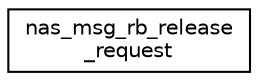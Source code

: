 digraph "Graphical Class Hierarchy"
{
 // LATEX_PDF_SIZE
  edge [fontname="Helvetica",fontsize="10",labelfontname="Helvetica",labelfontsize="10"];
  node [fontname="Helvetica",fontsize="10",shape=record];
  rankdir="LR";
  Node0 [label="nas_msg_rb_release\l_request",height=0.2,width=0.4,color="black", fillcolor="white", style="filled",URL="$structnas__msg__rb__release__request.html",tooltip=" "];
}
